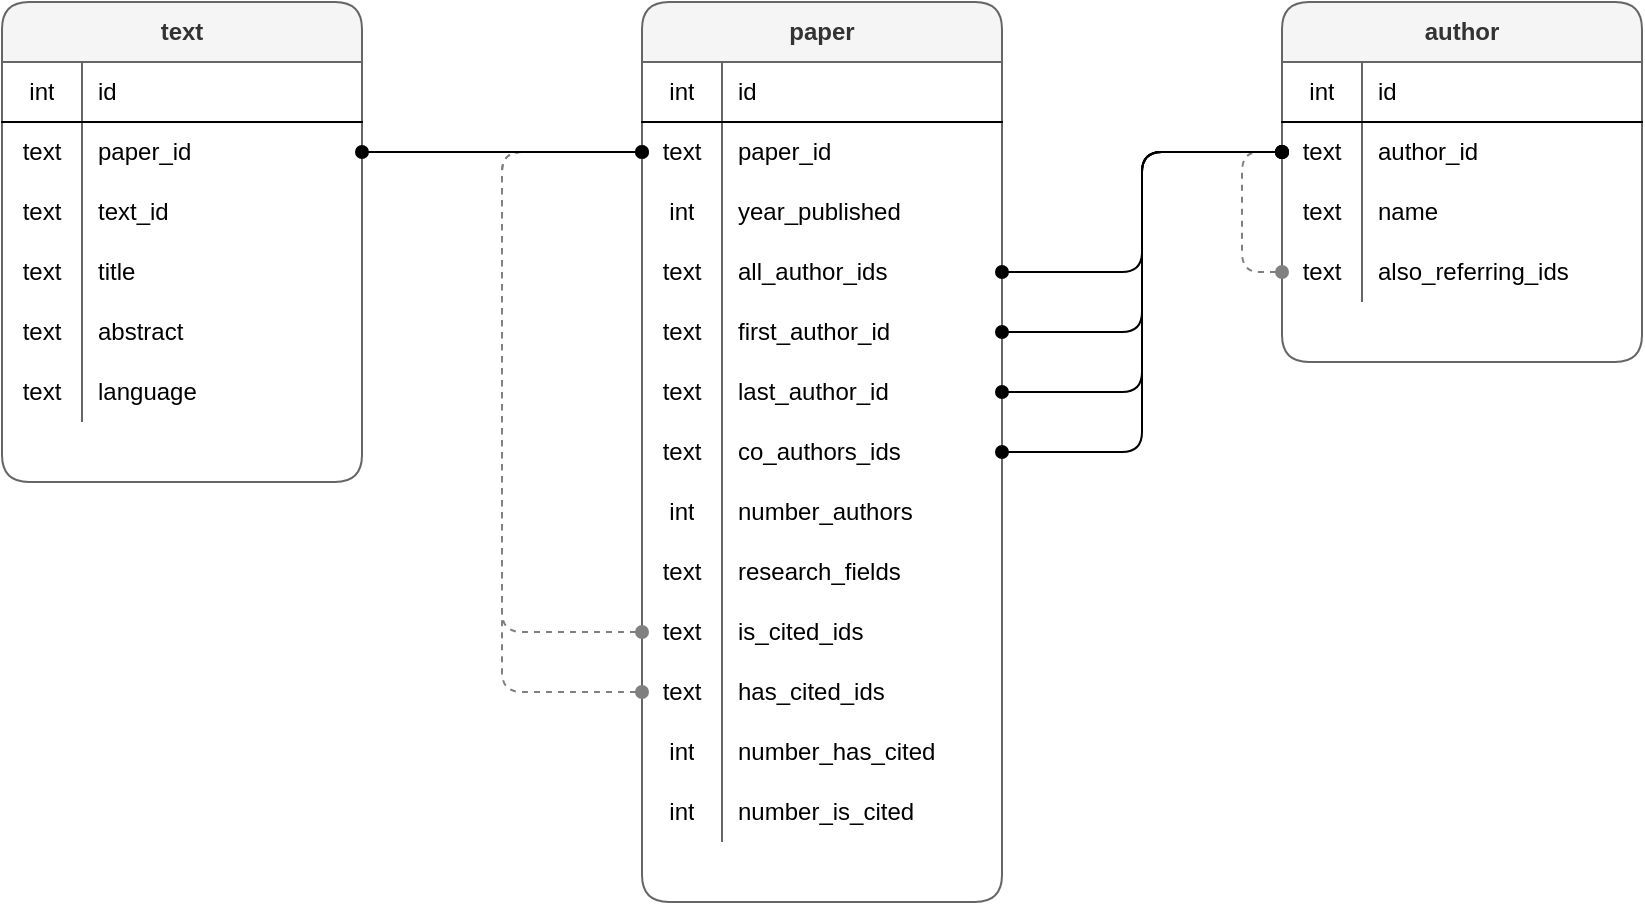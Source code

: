 <mxfile version="13.10.6" type="device"><diagram id="uzBlLWDX8OQpmBwyoThJ" name="Page-1"><mxGraphModel dx="946" dy="623" grid="1" gridSize="10" guides="1" tooltips="1" connect="1" arrows="1" fold="1" page="1" pageScale="1" pageWidth="1600" pageHeight="900" math="0" shadow="0"><root><mxCell id="0"/><mxCell id="1" parent="0"/><mxCell id="PZ33jid55H1ax71aNGN9-1" value="text" style="shape=table;html=1;whiteSpace=wrap;startSize=30;container=1;collapsible=0;childLayout=tableLayout;fixedRows=1;rowLines=0;fontStyle=1;align=center;rounded=1;fillColor=#f5f5f5;strokeColor=#666666;fontColor=#333333;" parent="1" vertex="1"><mxGeometry x="40" y="80" width="180" height="240" as="geometry"/></mxCell><mxCell id="PZ33jid55H1ax71aNGN9-2" value="" style="shape=partialRectangle;html=1;whiteSpace=wrap;collapsible=0;dropTarget=0;pointerEvents=0;fillColor=none;top=0;left=0;bottom=1;right=0;points=[[0,0.5],[1,0.5]];portConstraint=eastwest;" parent="PZ33jid55H1ax71aNGN9-1" vertex="1"><mxGeometry y="30" width="180" height="30" as="geometry"/></mxCell><mxCell id="PZ33jid55H1ax71aNGN9-3" value="int" style="shape=partialRectangle;html=1;whiteSpace=wrap;connectable=0;fillColor=none;top=0;left=0;bottom=0;right=0;overflow=hidden;" parent="PZ33jid55H1ax71aNGN9-2" vertex="1"><mxGeometry width="40" height="30" as="geometry"/></mxCell><mxCell id="PZ33jid55H1ax71aNGN9-4" value="id" style="shape=partialRectangle;html=1;whiteSpace=wrap;connectable=0;fillColor=none;top=0;left=0;bottom=0;right=0;align=left;spacingLeft=6;overflow=hidden;" parent="PZ33jid55H1ax71aNGN9-2" vertex="1"><mxGeometry x="40" width="140" height="30" as="geometry"/></mxCell><mxCell id="PZ33jid55H1ax71aNGN9-8" value="" style="shape=partialRectangle;html=1;whiteSpace=wrap;collapsible=0;dropTarget=0;pointerEvents=0;fillColor=none;top=0;left=0;bottom=0;right=0;points=[[0,0.5],[1,0.5]];portConstraint=eastwest;" parent="PZ33jid55H1ax71aNGN9-1" vertex="1"><mxGeometry y="60" width="180" height="30" as="geometry"/></mxCell><mxCell id="PZ33jid55H1ax71aNGN9-9" value="text" style="shape=partialRectangle;html=1;whiteSpace=wrap;connectable=0;fillColor=none;top=0;left=0;bottom=0;right=0;overflow=hidden;" parent="PZ33jid55H1ax71aNGN9-8" vertex="1"><mxGeometry width="40" height="30" as="geometry"/></mxCell><mxCell id="PZ33jid55H1ax71aNGN9-10" value="paper_id" style="shape=partialRectangle;html=1;whiteSpace=wrap;connectable=0;fillColor=none;top=0;left=0;bottom=0;right=0;align=left;spacingLeft=6;overflow=hidden;" parent="PZ33jid55H1ax71aNGN9-8" vertex="1"><mxGeometry x="40" width="140" height="30" as="geometry"/></mxCell><mxCell id="PZ33jid55H1ax71aNGN9-5" value="" style="shape=partialRectangle;html=1;whiteSpace=wrap;collapsible=0;dropTarget=0;pointerEvents=0;fillColor=none;top=0;left=0;bottom=0;right=0;points=[[0,0.5],[1,0.5]];portConstraint=eastwest;" parent="PZ33jid55H1ax71aNGN9-1" vertex="1"><mxGeometry y="90" width="180" height="30" as="geometry"/></mxCell><mxCell id="PZ33jid55H1ax71aNGN9-6" value="text" style="shape=partialRectangle;html=1;whiteSpace=wrap;connectable=0;fillColor=none;top=0;left=0;bottom=0;right=0;overflow=hidden;" parent="PZ33jid55H1ax71aNGN9-5" vertex="1"><mxGeometry width="40" height="30" as="geometry"/></mxCell><mxCell id="PZ33jid55H1ax71aNGN9-7" value="text_id" style="shape=partialRectangle;html=1;whiteSpace=wrap;connectable=0;fillColor=none;top=0;left=0;bottom=0;right=0;align=left;spacingLeft=6;overflow=hidden;" parent="PZ33jid55H1ax71aNGN9-5" vertex="1"><mxGeometry x="40" width="140" height="30" as="geometry"/></mxCell><mxCell id="PZ33jid55H1ax71aNGN9-14" value="" style="shape=partialRectangle;html=1;whiteSpace=wrap;collapsible=0;dropTarget=0;pointerEvents=0;fillColor=none;top=0;left=0;bottom=0;right=0;points=[[0,0.5],[1,0.5]];portConstraint=eastwest;" parent="PZ33jid55H1ax71aNGN9-1" vertex="1"><mxGeometry y="120" width="180" height="30" as="geometry"/></mxCell><mxCell id="PZ33jid55H1ax71aNGN9-15" value="text" style="shape=partialRectangle;html=1;whiteSpace=wrap;connectable=0;fillColor=none;top=0;left=0;bottom=0;right=0;overflow=hidden;" parent="PZ33jid55H1ax71aNGN9-14" vertex="1"><mxGeometry width="40" height="30" as="geometry"/></mxCell><mxCell id="PZ33jid55H1ax71aNGN9-16" value="title" style="shape=partialRectangle;html=1;whiteSpace=wrap;connectable=0;fillColor=none;top=0;left=0;bottom=0;right=0;align=left;spacingLeft=6;overflow=hidden;" parent="PZ33jid55H1ax71aNGN9-14" vertex="1"><mxGeometry x="40" width="140" height="30" as="geometry"/></mxCell><mxCell id="PZ33jid55H1ax71aNGN9-17" value="" style="shape=partialRectangle;html=1;whiteSpace=wrap;collapsible=0;dropTarget=0;pointerEvents=0;fillColor=none;top=0;left=0;bottom=0;right=0;points=[[0,0.5],[1,0.5]];portConstraint=eastwest;" parent="PZ33jid55H1ax71aNGN9-1" vertex="1"><mxGeometry y="150" width="180" height="30" as="geometry"/></mxCell><mxCell id="PZ33jid55H1ax71aNGN9-18" value="text" style="shape=partialRectangle;html=1;whiteSpace=wrap;connectable=0;fillColor=none;top=0;left=0;bottom=0;right=0;overflow=hidden;" parent="PZ33jid55H1ax71aNGN9-17" vertex="1"><mxGeometry width="40" height="30" as="geometry"/></mxCell><mxCell id="PZ33jid55H1ax71aNGN9-19" value="abstract" style="shape=partialRectangle;html=1;whiteSpace=wrap;connectable=0;fillColor=none;top=0;left=0;bottom=0;right=0;align=left;spacingLeft=6;overflow=hidden;" parent="PZ33jid55H1ax71aNGN9-17" vertex="1"><mxGeometry x="40" width="140" height="30" as="geometry"/></mxCell><mxCell id="EBa_PDKYJRNAmzm4SMT6-5" value="" style="shape=partialRectangle;html=1;whiteSpace=wrap;collapsible=0;dropTarget=0;pointerEvents=0;fillColor=none;top=0;left=0;bottom=0;right=0;points=[[0,0.5],[1,0.5]];portConstraint=eastwest;" parent="PZ33jid55H1ax71aNGN9-1" vertex="1"><mxGeometry y="180" width="180" height="30" as="geometry"/></mxCell><mxCell id="EBa_PDKYJRNAmzm4SMT6-6" value="text" style="shape=partialRectangle;html=1;whiteSpace=wrap;connectable=0;fillColor=none;top=0;left=0;bottom=0;right=0;overflow=hidden;" parent="EBa_PDKYJRNAmzm4SMT6-5" vertex="1"><mxGeometry width="40" height="30" as="geometry"/></mxCell><mxCell id="EBa_PDKYJRNAmzm4SMT6-7" value="language" style="shape=partialRectangle;html=1;whiteSpace=wrap;connectable=0;fillColor=none;top=0;left=0;bottom=0;right=0;align=left;spacingLeft=6;overflow=hidden;" parent="EBa_PDKYJRNAmzm4SMT6-5" vertex="1"><mxGeometry x="40" width="140" height="30" as="geometry"/></mxCell><mxCell id="PZ33jid55H1ax71aNGN9-20" value="author" style="shape=table;html=1;whiteSpace=wrap;startSize=30;container=1;collapsible=0;childLayout=tableLayout;fixedRows=1;rowLines=0;fontStyle=1;align=center;rounded=1;fillColor=#f5f5f5;strokeColor=#666666;fontColor=#333333;" parent="1" vertex="1"><mxGeometry x="680" y="80" width="180" height="180" as="geometry"/></mxCell><mxCell id="PZ33jid55H1ax71aNGN9-21" value="" style="shape=partialRectangle;html=1;whiteSpace=wrap;collapsible=0;dropTarget=0;pointerEvents=0;fillColor=none;top=0;left=0;bottom=1;right=0;points=[[0,0.5],[1,0.5]];portConstraint=eastwest;" parent="PZ33jid55H1ax71aNGN9-20" vertex="1"><mxGeometry y="30" width="180" height="30" as="geometry"/></mxCell><mxCell id="PZ33jid55H1ax71aNGN9-22" value="int" style="shape=partialRectangle;html=1;whiteSpace=wrap;connectable=0;fillColor=none;top=0;left=0;bottom=0;right=0;overflow=hidden;" parent="PZ33jid55H1ax71aNGN9-21" vertex="1"><mxGeometry width="40" height="30" as="geometry"/></mxCell><mxCell id="PZ33jid55H1ax71aNGN9-23" value="id" style="shape=partialRectangle;html=1;whiteSpace=wrap;connectable=0;fillColor=none;top=0;left=0;bottom=0;right=0;align=left;spacingLeft=6;overflow=hidden;" parent="PZ33jid55H1ax71aNGN9-21" vertex="1"><mxGeometry x="40" width="140" height="30" as="geometry"/></mxCell><mxCell id="PZ33jid55H1ax71aNGN9-24" value="" style="shape=partialRectangle;html=1;whiteSpace=wrap;collapsible=0;dropTarget=0;pointerEvents=0;fillColor=none;top=0;left=0;bottom=0;right=0;points=[[0,0.5],[1,0.5]];portConstraint=eastwest;" parent="PZ33jid55H1ax71aNGN9-20" vertex="1"><mxGeometry y="60" width="180" height="30" as="geometry"/></mxCell><mxCell id="PZ33jid55H1ax71aNGN9-25" value="text" style="shape=partialRectangle;html=1;whiteSpace=wrap;connectable=0;fillColor=none;top=0;left=0;bottom=0;right=0;overflow=hidden;" parent="PZ33jid55H1ax71aNGN9-24" vertex="1"><mxGeometry width="40" height="30" as="geometry"/></mxCell><mxCell id="PZ33jid55H1ax71aNGN9-26" value="author_id" style="shape=partialRectangle;html=1;whiteSpace=wrap;connectable=0;fillColor=none;top=0;left=0;bottom=0;right=0;align=left;spacingLeft=6;overflow=hidden;" parent="PZ33jid55H1ax71aNGN9-24" vertex="1"><mxGeometry x="40" width="140" height="30" as="geometry"/></mxCell><mxCell id="PZ33jid55H1ax71aNGN9-30" value="" style="shape=partialRectangle;html=1;whiteSpace=wrap;collapsible=0;dropTarget=0;pointerEvents=0;fillColor=none;top=0;left=0;bottom=0;right=0;points=[[0,0.5],[1,0.5]];portConstraint=eastwest;" parent="PZ33jid55H1ax71aNGN9-20" vertex="1"><mxGeometry y="90" width="180" height="30" as="geometry"/></mxCell><mxCell id="PZ33jid55H1ax71aNGN9-31" value="text" style="shape=partialRectangle;html=1;whiteSpace=wrap;connectable=0;fillColor=none;top=0;left=0;bottom=0;right=0;overflow=hidden;" parent="PZ33jid55H1ax71aNGN9-30" vertex="1"><mxGeometry width="40" height="30" as="geometry"/></mxCell><mxCell id="PZ33jid55H1ax71aNGN9-32" value="name" style="shape=partialRectangle;html=1;whiteSpace=wrap;connectable=0;fillColor=none;top=0;left=0;bottom=0;right=0;align=left;spacingLeft=6;overflow=hidden;" parent="PZ33jid55H1ax71aNGN9-30" vertex="1"><mxGeometry x="40" width="140" height="30" as="geometry"/></mxCell><mxCell id="hVSACLCwjpE6XWQ22agu-4" style="edgeStyle=orthogonalEdgeStyle;rounded=1;orthogonalLoop=1;jettySize=auto;html=1;entryX=0;entryY=0.5;entryDx=0;entryDy=0;startArrow=oval;startFill=1;endArrow=oval;endFill=1;dashed=1;strokeColor=#808080;" parent="PZ33jid55H1ax71aNGN9-20" source="hVSACLCwjpE6XWQ22agu-1" target="PZ33jid55H1ax71aNGN9-24" edge="1"><mxGeometry relative="1" as="geometry"/></mxCell><mxCell id="hVSACLCwjpE6XWQ22agu-1" value="" style="shape=partialRectangle;html=1;whiteSpace=wrap;collapsible=0;dropTarget=0;pointerEvents=0;fillColor=none;top=0;left=0;bottom=0;right=0;points=[[0,0.5],[1,0.5]];portConstraint=eastwest;" parent="PZ33jid55H1ax71aNGN9-20" vertex="1"><mxGeometry y="120" width="180" height="30" as="geometry"/></mxCell><mxCell id="hVSACLCwjpE6XWQ22agu-2" value="text" style="shape=partialRectangle;html=1;whiteSpace=wrap;connectable=0;fillColor=none;top=0;left=0;bottom=0;right=0;overflow=hidden;" parent="hVSACLCwjpE6XWQ22agu-1" vertex="1"><mxGeometry width="40" height="30" as="geometry"/></mxCell><mxCell id="hVSACLCwjpE6XWQ22agu-3" value="also_referring_ids" style="shape=partialRectangle;html=1;whiteSpace=wrap;connectable=0;fillColor=none;top=0;left=0;bottom=0;right=0;align=left;spacingLeft=6;overflow=hidden;" parent="hVSACLCwjpE6XWQ22agu-1" vertex="1"><mxGeometry x="40" width="140" height="30" as="geometry"/></mxCell><mxCell id="PZ33jid55H1ax71aNGN9-36" value="paper" style="shape=table;html=1;whiteSpace=wrap;startSize=30;container=1;collapsible=0;childLayout=tableLayout;fixedRows=1;rowLines=0;fontStyle=1;align=center;fillColor=#f5f5f5;strokeColor=#666666;fontColor=#333333;rounded=1;" parent="1" vertex="1"><mxGeometry x="360" y="80" width="180" height="450" as="geometry"/></mxCell><mxCell id="PZ33jid55H1ax71aNGN9-37" value="" style="shape=partialRectangle;html=1;whiteSpace=wrap;collapsible=0;dropTarget=0;pointerEvents=0;fillColor=none;top=0;left=0;bottom=1;right=0;points=[[0,0.5],[1,0.5]];portConstraint=eastwest;" parent="PZ33jid55H1ax71aNGN9-36" vertex="1"><mxGeometry y="30" width="180" height="30" as="geometry"/></mxCell><mxCell id="PZ33jid55H1ax71aNGN9-38" value="int" style="shape=partialRectangle;html=1;whiteSpace=wrap;connectable=0;fillColor=none;top=0;left=0;bottom=0;right=0;overflow=hidden;" parent="PZ33jid55H1ax71aNGN9-37" vertex="1"><mxGeometry width="40" height="30" as="geometry"/></mxCell><mxCell id="PZ33jid55H1ax71aNGN9-39" value="id" style="shape=partialRectangle;html=1;whiteSpace=wrap;connectable=0;fillColor=none;top=0;left=0;bottom=0;right=0;align=left;spacingLeft=6;overflow=hidden;" parent="PZ33jid55H1ax71aNGN9-37" vertex="1"><mxGeometry x="40" width="140" height="30" as="geometry"/></mxCell><mxCell id="PZ33jid55H1ax71aNGN9-43" value="" style="shape=partialRectangle;html=1;whiteSpace=wrap;collapsible=0;dropTarget=0;pointerEvents=0;fillColor=none;top=0;left=0;bottom=0;right=0;points=[[0,0.5],[1,0.5]];portConstraint=eastwest;" parent="PZ33jid55H1ax71aNGN9-36" vertex="1"><mxGeometry y="60" width="180" height="30" as="geometry"/></mxCell><mxCell id="PZ33jid55H1ax71aNGN9-44" value="text" style="shape=partialRectangle;html=1;whiteSpace=wrap;connectable=0;fillColor=none;top=0;left=0;bottom=0;right=0;overflow=hidden;" parent="PZ33jid55H1ax71aNGN9-43" vertex="1"><mxGeometry width="40" height="30" as="geometry"/></mxCell><mxCell id="PZ33jid55H1ax71aNGN9-45" value="paper_id" style="shape=partialRectangle;html=1;whiteSpace=wrap;connectable=0;fillColor=none;top=0;left=0;bottom=0;right=0;align=left;spacingLeft=6;overflow=hidden;" parent="PZ33jid55H1ax71aNGN9-43" vertex="1"><mxGeometry x="40" width="140" height="30" as="geometry"/></mxCell><mxCell id="PZ33jid55H1ax71aNGN9-40" value="" style="shape=partialRectangle;html=1;whiteSpace=wrap;collapsible=0;dropTarget=0;pointerEvents=0;fillColor=none;top=0;left=0;bottom=0;right=0;points=[[0,0.5],[1,0.5]];portConstraint=eastwest;" parent="PZ33jid55H1ax71aNGN9-36" vertex="1"><mxGeometry y="90" width="180" height="30" as="geometry"/></mxCell><mxCell id="PZ33jid55H1ax71aNGN9-41" value="int" style="shape=partialRectangle;html=1;whiteSpace=wrap;connectable=0;fillColor=none;top=0;left=0;bottom=0;right=0;overflow=hidden;" parent="PZ33jid55H1ax71aNGN9-40" vertex="1"><mxGeometry width="40" height="30" as="geometry"/></mxCell><mxCell id="PZ33jid55H1ax71aNGN9-42" value="year_published" style="shape=partialRectangle;html=1;whiteSpace=wrap;connectable=0;fillColor=none;top=0;left=0;bottom=0;right=0;align=left;spacingLeft=6;overflow=hidden;" parent="PZ33jid55H1ax71aNGN9-40" vertex="1"><mxGeometry x="40" width="140" height="30" as="geometry"/></mxCell><mxCell id="PZ33jid55H1ax71aNGN9-46" value="" style="shape=partialRectangle;html=1;whiteSpace=wrap;collapsible=0;dropTarget=0;pointerEvents=0;fillColor=none;top=0;left=0;bottom=0;right=0;points=[[0,0.5],[1,0.5]];portConstraint=eastwest;" parent="PZ33jid55H1ax71aNGN9-36" vertex="1"><mxGeometry y="120" width="180" height="30" as="geometry"/></mxCell><mxCell id="PZ33jid55H1ax71aNGN9-47" value="text" style="shape=partialRectangle;html=1;whiteSpace=wrap;connectable=0;fillColor=none;top=0;left=0;bottom=0;right=0;overflow=hidden;" parent="PZ33jid55H1ax71aNGN9-46" vertex="1"><mxGeometry width="40" height="30" as="geometry"/></mxCell><mxCell id="PZ33jid55H1ax71aNGN9-48" value="all_author_ids" style="shape=partialRectangle;html=1;whiteSpace=wrap;connectable=0;fillColor=none;top=0;left=0;bottom=0;right=0;align=left;spacingLeft=6;overflow=hidden;" parent="PZ33jid55H1ax71aNGN9-46" vertex="1"><mxGeometry x="40" width="140" height="30" as="geometry"/></mxCell><mxCell id="eSojEnQAs_Gci-pcfLKD-1" value="" style="shape=partialRectangle;html=1;whiteSpace=wrap;collapsible=0;dropTarget=0;pointerEvents=0;fillColor=none;top=0;left=0;bottom=0;right=0;points=[[0,0.5],[1,0.5]];portConstraint=eastwest;" parent="PZ33jid55H1ax71aNGN9-36" vertex="1"><mxGeometry y="150" width="180" height="30" as="geometry"/></mxCell><mxCell id="eSojEnQAs_Gci-pcfLKD-2" value="text" style="shape=partialRectangle;html=1;whiteSpace=wrap;connectable=0;fillColor=none;top=0;left=0;bottom=0;right=0;overflow=hidden;" parent="eSojEnQAs_Gci-pcfLKD-1" vertex="1"><mxGeometry width="40" height="30" as="geometry"/></mxCell><mxCell id="eSojEnQAs_Gci-pcfLKD-3" value="first_author_id" style="shape=partialRectangle;html=1;whiteSpace=wrap;connectable=0;fillColor=none;top=0;left=0;bottom=0;right=0;align=left;spacingLeft=6;overflow=hidden;" parent="eSojEnQAs_Gci-pcfLKD-1" vertex="1"><mxGeometry x="40" width="140" height="30" as="geometry"/></mxCell><mxCell id="eSojEnQAs_Gci-pcfLKD-4" value="" style="shape=partialRectangle;html=1;whiteSpace=wrap;collapsible=0;dropTarget=0;pointerEvents=0;fillColor=none;top=0;left=0;bottom=0;right=0;points=[[0,0.5],[1,0.5]];portConstraint=eastwest;" parent="PZ33jid55H1ax71aNGN9-36" vertex="1"><mxGeometry y="180" width="180" height="30" as="geometry"/></mxCell><mxCell id="eSojEnQAs_Gci-pcfLKD-5" value="text" style="shape=partialRectangle;html=1;whiteSpace=wrap;connectable=0;fillColor=none;top=0;left=0;bottom=0;right=0;overflow=hidden;" parent="eSojEnQAs_Gci-pcfLKD-4" vertex="1"><mxGeometry width="40" height="30" as="geometry"/></mxCell><mxCell id="eSojEnQAs_Gci-pcfLKD-6" value="last_author_id" style="shape=partialRectangle;html=1;whiteSpace=wrap;connectable=0;fillColor=none;top=0;left=0;bottom=0;right=0;align=left;spacingLeft=6;overflow=hidden;" parent="eSojEnQAs_Gci-pcfLKD-4" vertex="1"><mxGeometry x="40" width="140" height="30" as="geometry"/></mxCell><mxCell id="eSojEnQAs_Gci-pcfLKD-7" value="" style="shape=partialRectangle;html=1;whiteSpace=wrap;collapsible=0;dropTarget=0;pointerEvents=0;fillColor=none;top=0;left=0;bottom=0;right=0;points=[[0,0.5],[1,0.5]];portConstraint=eastwest;" parent="PZ33jid55H1ax71aNGN9-36" vertex="1"><mxGeometry y="210" width="180" height="30" as="geometry"/></mxCell><mxCell id="eSojEnQAs_Gci-pcfLKD-8" value="text" style="shape=partialRectangle;html=1;whiteSpace=wrap;connectable=0;fillColor=none;top=0;left=0;bottom=0;right=0;overflow=hidden;" parent="eSojEnQAs_Gci-pcfLKD-7" vertex="1"><mxGeometry width="40" height="30" as="geometry"/></mxCell><mxCell id="eSojEnQAs_Gci-pcfLKD-9" value="co_authors_ids" style="shape=partialRectangle;html=1;whiteSpace=wrap;connectable=0;fillColor=none;top=0;left=0;bottom=0;right=0;align=left;spacingLeft=6;overflow=hidden;" parent="eSojEnQAs_Gci-pcfLKD-7" vertex="1"><mxGeometry x="40" width="140" height="30" as="geometry"/></mxCell><mxCell id="eSojEnQAs_Gci-pcfLKD-13" value="" style="shape=partialRectangle;html=1;whiteSpace=wrap;collapsible=0;dropTarget=0;pointerEvents=0;fillColor=none;top=0;left=0;bottom=0;right=0;points=[[0,0.5],[1,0.5]];portConstraint=eastwest;" parent="PZ33jid55H1ax71aNGN9-36" vertex="1"><mxGeometry y="240" width="180" height="30" as="geometry"/></mxCell><mxCell id="eSojEnQAs_Gci-pcfLKD-14" value="int" style="shape=partialRectangle;html=1;whiteSpace=wrap;connectable=0;fillColor=none;top=0;left=0;bottom=0;right=0;overflow=hidden;" parent="eSojEnQAs_Gci-pcfLKD-13" vertex="1"><mxGeometry width="40" height="30" as="geometry"/></mxCell><mxCell id="eSojEnQAs_Gci-pcfLKD-15" value="number_authors" style="shape=partialRectangle;html=1;whiteSpace=wrap;connectable=0;fillColor=none;top=0;left=0;bottom=0;right=0;align=left;spacingLeft=6;overflow=hidden;" parent="eSojEnQAs_Gci-pcfLKD-13" vertex="1"><mxGeometry x="40" width="140" height="30" as="geometry"/></mxCell><mxCell id="PZ33jid55H1ax71aNGN9-52" value="" style="shape=partialRectangle;html=1;whiteSpace=wrap;collapsible=0;dropTarget=0;pointerEvents=0;fillColor=none;top=0;left=0;bottom=0;right=0;points=[[0,0.5],[1,0.5]];portConstraint=eastwest;" parent="PZ33jid55H1ax71aNGN9-36" vertex="1"><mxGeometry y="270" width="180" height="30" as="geometry"/></mxCell><mxCell id="PZ33jid55H1ax71aNGN9-53" value="text" style="shape=partialRectangle;html=1;whiteSpace=wrap;connectable=0;fillColor=none;top=0;left=0;bottom=0;right=0;overflow=hidden;" parent="PZ33jid55H1ax71aNGN9-52" vertex="1"><mxGeometry width="40" height="30" as="geometry"/></mxCell><mxCell id="PZ33jid55H1ax71aNGN9-54" value="research_fields" style="shape=partialRectangle;html=1;whiteSpace=wrap;connectable=0;fillColor=none;top=0;left=0;bottom=0;right=0;align=left;spacingLeft=6;overflow=hidden;" parent="PZ33jid55H1ax71aNGN9-52" vertex="1"><mxGeometry x="40" width="140" height="30" as="geometry"/></mxCell><mxCell id="EBa_PDKYJRNAmzm4SMT6-3" style="edgeStyle=orthogonalEdgeStyle;rounded=1;orthogonalLoop=1;jettySize=auto;html=1;entryX=0;entryY=0.5;entryDx=0;entryDy=0;startArrow=oval;startFill=1;endArrow=oval;endFill=1;dashed=1;fillColor=#f5f5f5;strokeColor=#808080;exitX=0;exitY=0.5;exitDx=0;exitDy=0;" parent="PZ33jid55H1ax71aNGN9-36" source="PZ33jid55H1ax71aNGN9-61" target="PZ33jid55H1ax71aNGN9-43" edge="1"><mxGeometry relative="1" as="geometry"><Array as="points"><mxPoint x="-70" y="345"/><mxPoint x="-70" y="75"/></Array></mxGeometry></mxCell><mxCell id="PZ33jid55H1ax71aNGN9-58" value="" style="shape=partialRectangle;html=1;whiteSpace=wrap;collapsible=0;dropTarget=0;pointerEvents=0;fillColor=none;top=0;left=0;bottom=0;right=0;points=[[0,0.5],[1,0.5]];portConstraint=eastwest;" parent="PZ33jid55H1ax71aNGN9-36" vertex="1"><mxGeometry y="300" width="180" height="30" as="geometry"/></mxCell><mxCell id="PZ33jid55H1ax71aNGN9-59" value="text" style="shape=partialRectangle;html=1;whiteSpace=wrap;connectable=0;fillColor=none;top=0;left=0;bottom=0;right=0;overflow=hidden;" parent="PZ33jid55H1ax71aNGN9-58" vertex="1"><mxGeometry width="40" height="30" as="geometry"/></mxCell><mxCell id="PZ33jid55H1ax71aNGN9-60" value="is_cited_ids" style="shape=partialRectangle;html=1;whiteSpace=wrap;connectable=0;fillColor=none;top=0;left=0;bottom=0;right=0;align=left;spacingLeft=6;overflow=hidden;" parent="PZ33jid55H1ax71aNGN9-58" vertex="1"><mxGeometry x="40" width="140" height="30" as="geometry"/></mxCell><mxCell id="EBa_PDKYJRNAmzm4SMT6-4" style="edgeStyle=orthogonalEdgeStyle;rounded=1;orthogonalLoop=1;jettySize=auto;html=1;entryX=0;entryY=0.5;entryDx=0;entryDy=0;startArrow=oval;startFill=1;endArrow=oval;endFill=1;dashed=1;strokeColor=#808080;exitX=0;exitY=0.5;exitDx=0;exitDy=0;" parent="PZ33jid55H1ax71aNGN9-36" source="PZ33jid55H1ax71aNGN9-58" target="PZ33jid55H1ax71aNGN9-43" edge="1"><mxGeometry relative="1" as="geometry"><Array as="points"><mxPoint x="-70" y="315"/><mxPoint x="-70" y="75"/></Array></mxGeometry></mxCell><mxCell id="PZ33jid55H1ax71aNGN9-61" value="" style="shape=partialRectangle;html=1;whiteSpace=wrap;collapsible=0;dropTarget=0;pointerEvents=0;fillColor=none;top=0;left=0;bottom=0;right=0;points=[[0,0.5],[1,0.5]];portConstraint=eastwest;" parent="PZ33jid55H1ax71aNGN9-36" vertex="1"><mxGeometry y="330" width="180" height="30" as="geometry"/></mxCell><mxCell id="PZ33jid55H1ax71aNGN9-62" value="text" style="shape=partialRectangle;html=1;whiteSpace=wrap;connectable=0;fillColor=none;top=0;left=0;bottom=0;right=0;overflow=hidden;" parent="PZ33jid55H1ax71aNGN9-61" vertex="1"><mxGeometry width="40" height="30" as="geometry"/></mxCell><mxCell id="PZ33jid55H1ax71aNGN9-63" value="has_cited_ids" style="shape=partialRectangle;html=1;whiteSpace=wrap;connectable=0;fillColor=none;top=0;left=0;bottom=0;right=0;align=left;spacingLeft=6;overflow=hidden;" parent="PZ33jid55H1ax71aNGN9-61" vertex="1"><mxGeometry x="40" width="140" height="30" as="geometry"/></mxCell><mxCell id="l6MappqAfnY32igTwBnr-37" value="" style="shape=partialRectangle;html=1;whiteSpace=wrap;collapsible=0;dropTarget=0;pointerEvents=0;fillColor=none;top=0;left=0;bottom=0;right=0;points=[[0,0.5],[1,0.5]];portConstraint=eastwest;" vertex="1" parent="PZ33jid55H1ax71aNGN9-36"><mxGeometry y="360" width="180" height="30" as="geometry"/></mxCell><mxCell id="l6MappqAfnY32igTwBnr-38" value="int" style="shape=partialRectangle;html=1;whiteSpace=wrap;connectable=0;fillColor=none;top=0;left=0;bottom=0;right=0;overflow=hidden;" vertex="1" parent="l6MappqAfnY32igTwBnr-37"><mxGeometry width="40" height="30" as="geometry"/></mxCell><mxCell id="l6MappqAfnY32igTwBnr-39" value="number_has_cited" style="shape=partialRectangle;html=1;whiteSpace=wrap;connectable=0;fillColor=none;top=0;left=0;bottom=0;right=0;align=left;spacingLeft=6;overflow=hidden;" vertex="1" parent="l6MappqAfnY32igTwBnr-37"><mxGeometry x="40" width="140" height="30" as="geometry"/></mxCell><mxCell id="l6MappqAfnY32igTwBnr-40" value="" style="shape=partialRectangle;html=1;whiteSpace=wrap;collapsible=0;dropTarget=0;pointerEvents=0;fillColor=none;top=0;left=0;bottom=0;right=0;points=[[0,0.5],[1,0.5]];portConstraint=eastwest;" vertex="1" parent="PZ33jid55H1ax71aNGN9-36"><mxGeometry y="390" width="180" height="30" as="geometry"/></mxCell><mxCell id="l6MappqAfnY32igTwBnr-41" value="int" style="shape=partialRectangle;html=1;whiteSpace=wrap;connectable=0;fillColor=none;top=0;left=0;bottom=0;right=0;overflow=hidden;" vertex="1" parent="l6MappqAfnY32igTwBnr-40"><mxGeometry width="40" height="30" as="geometry"/></mxCell><mxCell id="l6MappqAfnY32igTwBnr-42" value="number_is_cited" style="shape=partialRectangle;html=1;whiteSpace=wrap;connectable=0;fillColor=none;top=0;left=0;bottom=0;right=0;align=left;spacingLeft=6;overflow=hidden;" vertex="1" parent="l6MappqAfnY32igTwBnr-40"><mxGeometry x="40" width="140" height="30" as="geometry"/></mxCell><mxCell id="PZ33jid55H1ax71aNGN9-65" style="edgeStyle=orthogonalEdgeStyle;rounded=1;orthogonalLoop=1;jettySize=auto;html=1;entryX=0;entryY=0.5;entryDx=0;entryDy=0;startArrow=oval;startFill=1;endArrow=oval;endFill=1;" parent="1" source="PZ33jid55H1ax71aNGN9-46" target="PZ33jid55H1ax71aNGN9-24" edge="1"><mxGeometry relative="1" as="geometry"/></mxCell><mxCell id="PZ33jid55H1ax71aNGN9-66" style="edgeStyle=orthogonalEdgeStyle;rounded=1;orthogonalLoop=1;jettySize=auto;html=1;entryX=0;entryY=0.5;entryDx=0;entryDy=0;startArrow=oval;startFill=1;endArrow=oval;endFill=1;" parent="1" source="PZ33jid55H1ax71aNGN9-8" target="PZ33jid55H1ax71aNGN9-43" edge="1"><mxGeometry relative="1" as="geometry"/></mxCell><mxCell id="eSojEnQAs_Gci-pcfLKD-10" style="edgeStyle=orthogonalEdgeStyle;rounded=1;orthogonalLoop=1;jettySize=auto;html=1;exitX=1;exitY=0.5;exitDx=0;exitDy=0;entryX=0;entryY=0.5;entryDx=0;entryDy=0;startArrow=oval;startFill=1;endArrow=oval;endFill=1;" parent="1" source="eSojEnQAs_Gci-pcfLKD-1" target="PZ33jid55H1ax71aNGN9-24" edge="1"><mxGeometry relative="1" as="geometry"/></mxCell><mxCell id="eSojEnQAs_Gci-pcfLKD-11" style="edgeStyle=orthogonalEdgeStyle;rounded=1;orthogonalLoop=1;jettySize=auto;html=1;startArrow=oval;startFill=1;endArrow=oval;endFill=1;entryX=0;entryY=0.5;entryDx=0;entryDy=0;" parent="1" source="eSojEnQAs_Gci-pcfLKD-4" target="PZ33jid55H1ax71aNGN9-24" edge="1"><mxGeometry relative="1" as="geometry"><mxPoint x="680" y="160" as="targetPoint"/><Array as="points"><mxPoint x="610" y="275"/><mxPoint x="610" y="155"/></Array></mxGeometry></mxCell><mxCell id="eSojEnQAs_Gci-pcfLKD-12" style="edgeStyle=orthogonalEdgeStyle;rounded=1;orthogonalLoop=1;jettySize=auto;html=1;entryX=0;entryY=0.5;entryDx=0;entryDy=0;startArrow=oval;startFill=1;endArrow=oval;endFill=1;" parent="1" source="eSojEnQAs_Gci-pcfLKD-7" target="PZ33jid55H1ax71aNGN9-24" edge="1"><mxGeometry relative="1" as="geometry"/></mxCell></root></mxGraphModel></diagram></mxfile>